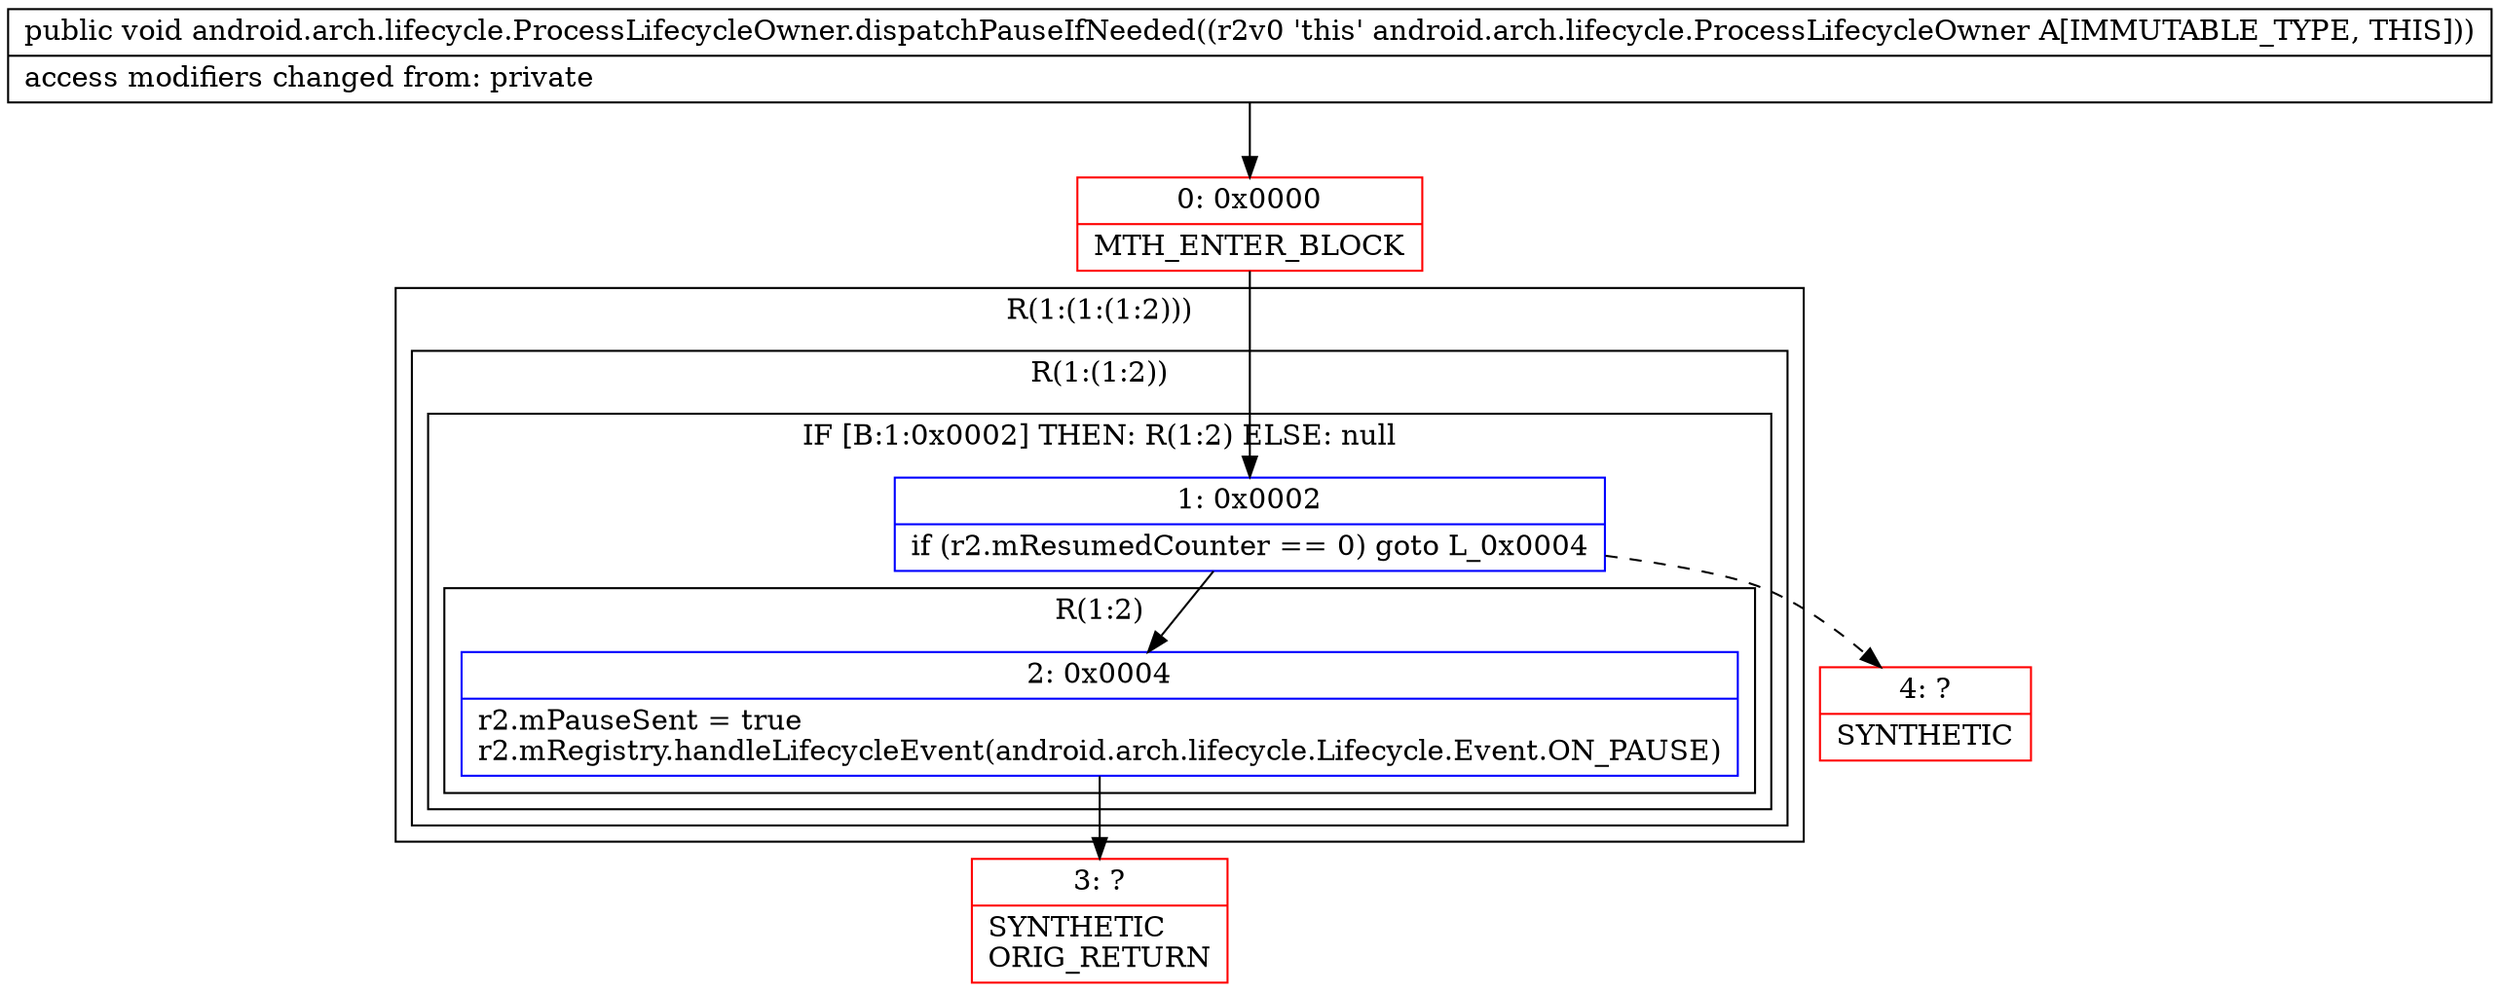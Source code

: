 digraph "CFG forandroid.arch.lifecycle.ProcessLifecycleOwner.dispatchPauseIfNeeded()V" {
subgraph cluster_Region_779882774 {
label = "R(1:(1:(1:2)))";
node [shape=record,color=blue];
subgraph cluster_Region_1365369102 {
label = "R(1:(1:2))";
node [shape=record,color=blue];
subgraph cluster_IfRegion_435619457 {
label = "IF [B:1:0x0002] THEN: R(1:2) ELSE: null";
node [shape=record,color=blue];
Node_1 [shape=record,label="{1\:\ 0x0002|if (r2.mResumedCounter == 0) goto L_0x0004\l}"];
subgraph cluster_Region_395743350 {
label = "R(1:2)";
node [shape=record,color=blue];
Node_2 [shape=record,label="{2\:\ 0x0004|r2.mPauseSent = true\lr2.mRegistry.handleLifecycleEvent(android.arch.lifecycle.Lifecycle.Event.ON_PAUSE)\l}"];
}
}
}
}
Node_0 [shape=record,color=red,label="{0\:\ 0x0000|MTH_ENTER_BLOCK\l}"];
Node_3 [shape=record,color=red,label="{3\:\ ?|SYNTHETIC\lORIG_RETURN\l}"];
Node_4 [shape=record,color=red,label="{4\:\ ?|SYNTHETIC\l}"];
MethodNode[shape=record,label="{public void android.arch.lifecycle.ProcessLifecycleOwner.dispatchPauseIfNeeded((r2v0 'this' android.arch.lifecycle.ProcessLifecycleOwner A[IMMUTABLE_TYPE, THIS]))  | access modifiers changed from: private\l}"];
MethodNode -> Node_0;
Node_1 -> Node_2;
Node_1 -> Node_4[style=dashed];
Node_2 -> Node_3;
Node_0 -> Node_1;
}

